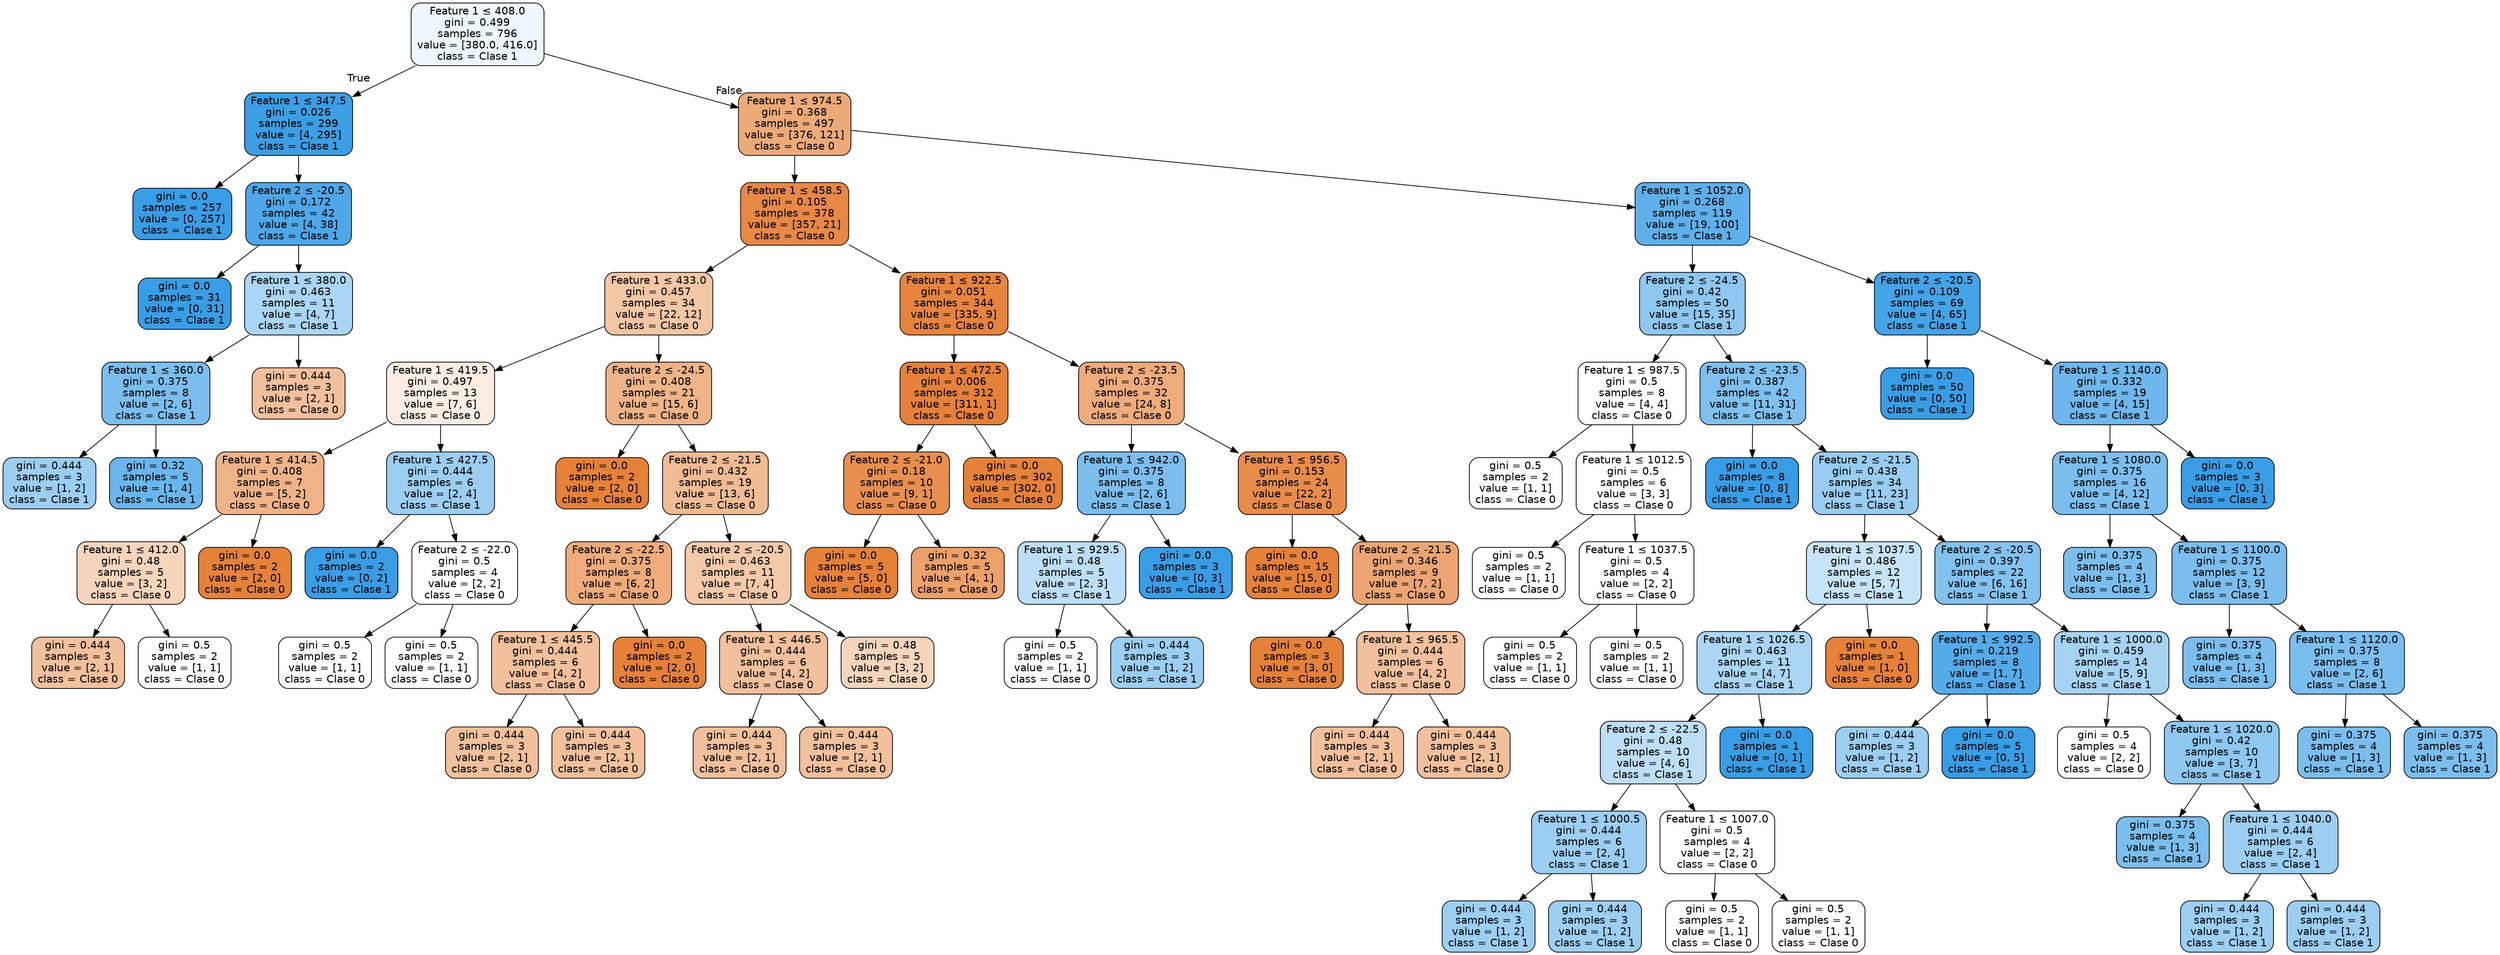 digraph Tree {
node [shape=box, style="filled, rounded", color="black", fontname="helvetica"] ;
edge [fontname="helvetica"] ;
0 [label=<Feature 1 &le; 408.0<br/>gini = 0.499<br/>samples = 796<br/>value = [380.0, 416.0]<br/>class = Clase 1>, fillcolor="#eef7fd"] ;
1 [label=<Feature 1 &le; 347.5<br/>gini = 0.026<br/>samples = 299<br/>value = [4, 295]<br/>class = Clase 1>, fillcolor="#3c9ee5"] ;
0 -> 1 [labeldistance=2.5, labelangle=45, headlabel="True"] ;
2 [label=<gini = 0.0<br/>samples = 257<br/>value = [0, 257]<br/>class = Clase 1>, fillcolor="#399de5"] ;
1 -> 2 ;
3 [label=<Feature 2 &le; -20.5<br/>gini = 0.172<br/>samples = 42<br/>value = [4, 38]<br/>class = Clase 1>, fillcolor="#4ea7e8"] ;
1 -> 3 ;
4 [label=<gini = 0.0<br/>samples = 31<br/>value = [0, 31]<br/>class = Clase 1>, fillcolor="#399de5"] ;
3 -> 4 ;
5 [label=<Feature 1 &le; 380.0<br/>gini = 0.463<br/>samples = 11<br/>value = [4, 7]<br/>class = Clase 1>, fillcolor="#aad5f4"] ;
3 -> 5 ;
6 [label=<Feature 1 &le; 360.0<br/>gini = 0.375<br/>samples = 8<br/>value = [2, 6]<br/>class = Clase 1>, fillcolor="#7bbeee"] ;
5 -> 6 ;
7 [label=<gini = 0.444<br/>samples = 3<br/>value = [1, 2]<br/>class = Clase 1>, fillcolor="#9ccef2"] ;
6 -> 7 ;
8 [label=<gini = 0.32<br/>samples = 5<br/>value = [1, 4]<br/>class = Clase 1>, fillcolor="#6ab6ec"] ;
6 -> 8 ;
9 [label=<gini = 0.444<br/>samples = 3<br/>value = [2, 1]<br/>class = Clase 0>, fillcolor="#f2c09c"] ;
5 -> 9 ;
10 [label=<Feature 1 &le; 974.5<br/>gini = 0.368<br/>samples = 497<br/>value = [376, 121]<br/>class = Clase 0>, fillcolor="#edaa79"] ;
0 -> 10 [labeldistance=2.5, labelangle=-45, headlabel="False"] ;
11 [label=<Feature 1 &le; 458.5<br/>gini = 0.105<br/>samples = 378<br/>value = [357, 21]<br/>class = Clase 0>, fillcolor="#e78845"] ;
10 -> 11 ;
12 [label=<Feature 1 &le; 433.0<br/>gini = 0.457<br/>samples = 34<br/>value = [22, 12]<br/>class = Clase 0>, fillcolor="#f3c6a5"] ;
11 -> 12 ;
13 [label=<Feature 1 &le; 419.5<br/>gini = 0.497<br/>samples = 13<br/>value = [7, 6]<br/>class = Clase 0>, fillcolor="#fbede3"] ;
12 -> 13 ;
14 [label=<Feature 1 &le; 414.5<br/>gini = 0.408<br/>samples = 7<br/>value = [5, 2]<br/>class = Clase 0>, fillcolor="#efb388"] ;
13 -> 14 ;
15 [label=<Feature 1 &le; 412.0<br/>gini = 0.48<br/>samples = 5<br/>value = [3, 2]<br/>class = Clase 0>, fillcolor="#f6d5bd"] ;
14 -> 15 ;
16 [label=<gini = 0.444<br/>samples = 3<br/>value = [2, 1]<br/>class = Clase 0>, fillcolor="#f2c09c"] ;
15 -> 16 ;
17 [label=<gini = 0.5<br/>samples = 2<br/>value = [1, 1]<br/>class = Clase 0>, fillcolor="#ffffff"] ;
15 -> 17 ;
18 [label=<gini = 0.0<br/>samples = 2<br/>value = [2, 0]<br/>class = Clase 0>, fillcolor="#e58139"] ;
14 -> 18 ;
19 [label=<Feature 1 &le; 427.5<br/>gini = 0.444<br/>samples = 6<br/>value = [2, 4]<br/>class = Clase 1>, fillcolor="#9ccef2"] ;
13 -> 19 ;
20 [label=<gini = 0.0<br/>samples = 2<br/>value = [0, 2]<br/>class = Clase 1>, fillcolor="#399de5"] ;
19 -> 20 ;
21 [label=<Feature 2 &le; -22.0<br/>gini = 0.5<br/>samples = 4<br/>value = [2, 2]<br/>class = Clase 0>, fillcolor="#ffffff"] ;
19 -> 21 ;
22 [label=<gini = 0.5<br/>samples = 2<br/>value = [1, 1]<br/>class = Clase 0>, fillcolor="#ffffff"] ;
21 -> 22 ;
23 [label=<gini = 0.5<br/>samples = 2<br/>value = [1, 1]<br/>class = Clase 0>, fillcolor="#ffffff"] ;
21 -> 23 ;
24 [label=<Feature 2 &le; -24.5<br/>gini = 0.408<br/>samples = 21<br/>value = [15, 6]<br/>class = Clase 0>, fillcolor="#efb388"] ;
12 -> 24 ;
25 [label=<gini = 0.0<br/>samples = 2<br/>value = [2, 0]<br/>class = Clase 0>, fillcolor="#e58139"] ;
24 -> 25 ;
26 [label=<Feature 2 &le; -21.5<br/>gini = 0.432<br/>samples = 19<br/>value = [13, 6]<br/>class = Clase 0>, fillcolor="#f1bb94"] ;
24 -> 26 ;
27 [label=<Feature 2 &le; -22.5<br/>gini = 0.375<br/>samples = 8<br/>value = [6, 2]<br/>class = Clase 0>, fillcolor="#eeab7b"] ;
26 -> 27 ;
28 [label=<Feature 1 &le; 445.5<br/>gini = 0.444<br/>samples = 6<br/>value = [4, 2]<br/>class = Clase 0>, fillcolor="#f2c09c"] ;
27 -> 28 ;
29 [label=<gini = 0.444<br/>samples = 3<br/>value = [2, 1]<br/>class = Clase 0>, fillcolor="#f2c09c"] ;
28 -> 29 ;
30 [label=<gini = 0.444<br/>samples = 3<br/>value = [2, 1]<br/>class = Clase 0>, fillcolor="#f2c09c"] ;
28 -> 30 ;
31 [label=<gini = 0.0<br/>samples = 2<br/>value = [2, 0]<br/>class = Clase 0>, fillcolor="#e58139"] ;
27 -> 31 ;
32 [label=<Feature 2 &le; -20.5<br/>gini = 0.463<br/>samples = 11<br/>value = [7, 4]<br/>class = Clase 0>, fillcolor="#f4c9aa"] ;
26 -> 32 ;
33 [label=<Feature 1 &le; 446.5<br/>gini = 0.444<br/>samples = 6<br/>value = [4, 2]<br/>class = Clase 0>, fillcolor="#f2c09c"] ;
32 -> 33 ;
34 [label=<gini = 0.444<br/>samples = 3<br/>value = [2, 1]<br/>class = Clase 0>, fillcolor="#f2c09c"] ;
33 -> 34 ;
35 [label=<gini = 0.444<br/>samples = 3<br/>value = [2, 1]<br/>class = Clase 0>, fillcolor="#f2c09c"] ;
33 -> 35 ;
36 [label=<gini = 0.48<br/>samples = 5<br/>value = [3, 2]<br/>class = Clase 0>, fillcolor="#f6d5bd"] ;
32 -> 36 ;
37 [label=<Feature 1 &le; 922.5<br/>gini = 0.051<br/>samples = 344<br/>value = [335, 9]<br/>class = Clase 0>, fillcolor="#e6843e"] ;
11 -> 37 ;
38 [label=<Feature 1 &le; 472.5<br/>gini = 0.006<br/>samples = 312<br/>value = [311, 1]<br/>class = Clase 0>, fillcolor="#e5813a"] ;
37 -> 38 ;
39 [label=<Feature 2 &le; -21.0<br/>gini = 0.18<br/>samples = 10<br/>value = [9, 1]<br/>class = Clase 0>, fillcolor="#e88f4f"] ;
38 -> 39 ;
40 [label=<gini = 0.0<br/>samples = 5<br/>value = [5, 0]<br/>class = Clase 0>, fillcolor="#e58139"] ;
39 -> 40 ;
41 [label=<gini = 0.32<br/>samples = 5<br/>value = [4, 1]<br/>class = Clase 0>, fillcolor="#eca06a"] ;
39 -> 41 ;
42 [label=<gini = 0.0<br/>samples = 302<br/>value = [302, 0]<br/>class = Clase 0>, fillcolor="#e58139"] ;
38 -> 42 ;
43 [label=<Feature 2 &le; -23.5<br/>gini = 0.375<br/>samples = 32<br/>value = [24, 8]<br/>class = Clase 0>, fillcolor="#eeab7b"] ;
37 -> 43 ;
44 [label=<Feature 1 &le; 942.0<br/>gini = 0.375<br/>samples = 8<br/>value = [2, 6]<br/>class = Clase 1>, fillcolor="#7bbeee"] ;
43 -> 44 ;
45 [label=<Feature 1 &le; 929.5<br/>gini = 0.48<br/>samples = 5<br/>value = [2, 3]<br/>class = Clase 1>, fillcolor="#bddef6"] ;
44 -> 45 ;
46 [label=<gini = 0.5<br/>samples = 2<br/>value = [1, 1]<br/>class = Clase 0>, fillcolor="#ffffff"] ;
45 -> 46 ;
47 [label=<gini = 0.444<br/>samples = 3<br/>value = [1, 2]<br/>class = Clase 1>, fillcolor="#9ccef2"] ;
45 -> 47 ;
48 [label=<gini = 0.0<br/>samples = 3<br/>value = [0, 3]<br/>class = Clase 1>, fillcolor="#399de5"] ;
44 -> 48 ;
49 [label=<Feature 1 &le; 956.5<br/>gini = 0.153<br/>samples = 24<br/>value = [22, 2]<br/>class = Clase 0>, fillcolor="#e78c4b"] ;
43 -> 49 ;
50 [label=<gini = 0.0<br/>samples = 15<br/>value = [15, 0]<br/>class = Clase 0>, fillcolor="#e58139"] ;
49 -> 50 ;
51 [label=<Feature 2 &le; -21.5<br/>gini = 0.346<br/>samples = 9<br/>value = [7, 2]<br/>class = Clase 0>, fillcolor="#eca572"] ;
49 -> 51 ;
52 [label=<gini = 0.0<br/>samples = 3<br/>value = [3, 0]<br/>class = Clase 0>, fillcolor="#e58139"] ;
51 -> 52 ;
53 [label=<Feature 1 &le; 965.5<br/>gini = 0.444<br/>samples = 6<br/>value = [4, 2]<br/>class = Clase 0>, fillcolor="#f2c09c"] ;
51 -> 53 ;
54 [label=<gini = 0.444<br/>samples = 3<br/>value = [2, 1]<br/>class = Clase 0>, fillcolor="#f2c09c"] ;
53 -> 54 ;
55 [label=<gini = 0.444<br/>samples = 3<br/>value = [2, 1]<br/>class = Clase 0>, fillcolor="#f2c09c"] ;
53 -> 55 ;
56 [label=<Feature 1 &le; 1052.0<br/>gini = 0.268<br/>samples = 119<br/>value = [19, 100]<br/>class = Clase 1>, fillcolor="#5fb0ea"] ;
10 -> 56 ;
57 [label=<Feature 2 &le; -24.5<br/>gini = 0.42<br/>samples = 50<br/>value = [15, 35]<br/>class = Clase 1>, fillcolor="#8ec7f0"] ;
56 -> 57 ;
58 [label=<Feature 1 &le; 987.5<br/>gini = 0.5<br/>samples = 8<br/>value = [4, 4]<br/>class = Clase 0>, fillcolor="#ffffff"] ;
57 -> 58 ;
59 [label=<gini = 0.5<br/>samples = 2<br/>value = [1, 1]<br/>class = Clase 0>, fillcolor="#ffffff"] ;
58 -> 59 ;
60 [label=<Feature 1 &le; 1012.5<br/>gini = 0.5<br/>samples = 6<br/>value = [3, 3]<br/>class = Clase 0>, fillcolor="#ffffff"] ;
58 -> 60 ;
61 [label=<gini = 0.5<br/>samples = 2<br/>value = [1, 1]<br/>class = Clase 0>, fillcolor="#ffffff"] ;
60 -> 61 ;
62 [label=<Feature 1 &le; 1037.5<br/>gini = 0.5<br/>samples = 4<br/>value = [2, 2]<br/>class = Clase 0>, fillcolor="#ffffff"] ;
60 -> 62 ;
63 [label=<gini = 0.5<br/>samples = 2<br/>value = [1, 1]<br/>class = Clase 0>, fillcolor="#ffffff"] ;
62 -> 63 ;
64 [label=<gini = 0.5<br/>samples = 2<br/>value = [1, 1]<br/>class = Clase 0>, fillcolor="#ffffff"] ;
62 -> 64 ;
65 [label=<Feature 2 &le; -23.5<br/>gini = 0.387<br/>samples = 42<br/>value = [11, 31]<br/>class = Clase 1>, fillcolor="#7fc0ee"] ;
57 -> 65 ;
66 [label=<gini = 0.0<br/>samples = 8<br/>value = [0, 8]<br/>class = Clase 1>, fillcolor="#399de5"] ;
65 -> 66 ;
67 [label=<Feature 2 &le; -21.5<br/>gini = 0.438<br/>samples = 34<br/>value = [11, 23]<br/>class = Clase 1>, fillcolor="#98ccf1"] ;
65 -> 67 ;
68 [label=<Feature 1 &le; 1037.5<br/>gini = 0.486<br/>samples = 12<br/>value = [5, 7]<br/>class = Clase 1>, fillcolor="#c6e3f8"] ;
67 -> 68 ;
69 [label=<Feature 1 &le; 1026.5<br/>gini = 0.463<br/>samples = 11<br/>value = [4, 7]<br/>class = Clase 1>, fillcolor="#aad5f4"] ;
68 -> 69 ;
70 [label=<Feature 2 &le; -22.5<br/>gini = 0.48<br/>samples = 10<br/>value = [4, 6]<br/>class = Clase 1>, fillcolor="#bddef6"] ;
69 -> 70 ;
71 [label=<Feature 1 &le; 1000.5<br/>gini = 0.444<br/>samples = 6<br/>value = [2, 4]<br/>class = Clase 1>, fillcolor="#9ccef2"] ;
70 -> 71 ;
72 [label=<gini = 0.444<br/>samples = 3<br/>value = [1, 2]<br/>class = Clase 1>, fillcolor="#9ccef2"] ;
71 -> 72 ;
73 [label=<gini = 0.444<br/>samples = 3<br/>value = [1, 2]<br/>class = Clase 1>, fillcolor="#9ccef2"] ;
71 -> 73 ;
74 [label=<Feature 1 &le; 1007.0<br/>gini = 0.5<br/>samples = 4<br/>value = [2, 2]<br/>class = Clase 0>, fillcolor="#ffffff"] ;
70 -> 74 ;
75 [label=<gini = 0.5<br/>samples = 2<br/>value = [1, 1]<br/>class = Clase 0>, fillcolor="#ffffff"] ;
74 -> 75 ;
76 [label=<gini = 0.5<br/>samples = 2<br/>value = [1, 1]<br/>class = Clase 0>, fillcolor="#ffffff"] ;
74 -> 76 ;
77 [label=<gini = 0.0<br/>samples = 1<br/>value = [0, 1]<br/>class = Clase 1>, fillcolor="#399de5"] ;
69 -> 77 ;
78 [label=<gini = 0.0<br/>samples = 1<br/>value = [1, 0]<br/>class = Clase 0>, fillcolor="#e58139"] ;
68 -> 78 ;
79 [label=<Feature 2 &le; -20.5<br/>gini = 0.397<br/>samples = 22<br/>value = [6, 16]<br/>class = Clase 1>, fillcolor="#83c2ef"] ;
67 -> 79 ;
80 [label=<Feature 1 &le; 992.5<br/>gini = 0.219<br/>samples = 8<br/>value = [1, 7]<br/>class = Clase 1>, fillcolor="#55abe9"] ;
79 -> 80 ;
81 [label=<gini = 0.444<br/>samples = 3<br/>value = [1, 2]<br/>class = Clase 1>, fillcolor="#9ccef2"] ;
80 -> 81 ;
82 [label=<gini = 0.0<br/>samples = 5<br/>value = [0, 5]<br/>class = Clase 1>, fillcolor="#399de5"] ;
80 -> 82 ;
83 [label=<Feature 1 &le; 1000.0<br/>gini = 0.459<br/>samples = 14<br/>value = [5, 9]<br/>class = Clase 1>, fillcolor="#a7d3f3"] ;
79 -> 83 ;
84 [label=<gini = 0.5<br/>samples = 4<br/>value = [2, 2]<br/>class = Clase 0>, fillcolor="#ffffff"] ;
83 -> 84 ;
85 [label=<Feature 1 &le; 1020.0<br/>gini = 0.42<br/>samples = 10<br/>value = [3, 7]<br/>class = Clase 1>, fillcolor="#8ec7f0"] ;
83 -> 85 ;
86 [label=<gini = 0.375<br/>samples = 4<br/>value = [1, 3]<br/>class = Clase 1>, fillcolor="#7bbeee"] ;
85 -> 86 ;
87 [label=<Feature 1 &le; 1040.0<br/>gini = 0.444<br/>samples = 6<br/>value = [2, 4]<br/>class = Clase 1>, fillcolor="#9ccef2"] ;
85 -> 87 ;
88 [label=<gini = 0.444<br/>samples = 3<br/>value = [1, 2]<br/>class = Clase 1>, fillcolor="#9ccef2"] ;
87 -> 88 ;
89 [label=<gini = 0.444<br/>samples = 3<br/>value = [1, 2]<br/>class = Clase 1>, fillcolor="#9ccef2"] ;
87 -> 89 ;
90 [label=<Feature 2 &le; -20.5<br/>gini = 0.109<br/>samples = 69<br/>value = [4, 65]<br/>class = Clase 1>, fillcolor="#45a3e7"] ;
56 -> 90 ;
91 [label=<gini = 0.0<br/>samples = 50<br/>value = [0, 50]<br/>class = Clase 1>, fillcolor="#399de5"] ;
90 -> 91 ;
92 [label=<Feature 1 &le; 1140.0<br/>gini = 0.332<br/>samples = 19<br/>value = [4, 15]<br/>class = Clase 1>, fillcolor="#6eb7ec"] ;
90 -> 92 ;
93 [label=<Feature 1 &le; 1080.0<br/>gini = 0.375<br/>samples = 16<br/>value = [4, 12]<br/>class = Clase 1>, fillcolor="#7bbeee"] ;
92 -> 93 ;
94 [label=<gini = 0.375<br/>samples = 4<br/>value = [1, 3]<br/>class = Clase 1>, fillcolor="#7bbeee"] ;
93 -> 94 ;
95 [label=<Feature 1 &le; 1100.0<br/>gini = 0.375<br/>samples = 12<br/>value = [3, 9]<br/>class = Clase 1>, fillcolor="#7bbeee"] ;
93 -> 95 ;
96 [label=<gini = 0.375<br/>samples = 4<br/>value = [1, 3]<br/>class = Clase 1>, fillcolor="#7bbeee"] ;
95 -> 96 ;
97 [label=<Feature 1 &le; 1120.0<br/>gini = 0.375<br/>samples = 8<br/>value = [2, 6]<br/>class = Clase 1>, fillcolor="#7bbeee"] ;
95 -> 97 ;
98 [label=<gini = 0.375<br/>samples = 4<br/>value = [1, 3]<br/>class = Clase 1>, fillcolor="#7bbeee"] ;
97 -> 98 ;
99 [label=<gini = 0.375<br/>samples = 4<br/>value = [1, 3]<br/>class = Clase 1>, fillcolor="#7bbeee"] ;
97 -> 99 ;
100 [label=<gini = 0.0<br/>samples = 3<br/>value = [0, 3]<br/>class = Clase 1>, fillcolor="#399de5"] ;
92 -> 100 ;
}
